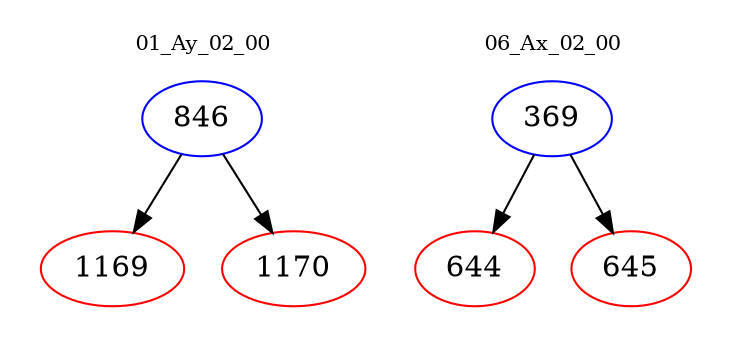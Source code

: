 digraph{
subgraph cluster_0 {
color = white
label = "01_Ay_02_00";
fontsize=10;
T0_846 [label="846", color="blue"]
T0_846 -> T0_1169 [color="black"]
T0_1169 [label="1169", color="red"]
T0_846 -> T0_1170 [color="black"]
T0_1170 [label="1170", color="red"]
}
subgraph cluster_1 {
color = white
label = "06_Ax_02_00";
fontsize=10;
T1_369 [label="369", color="blue"]
T1_369 -> T1_644 [color="black"]
T1_644 [label="644", color="red"]
T1_369 -> T1_645 [color="black"]
T1_645 [label="645", color="red"]
}
}

